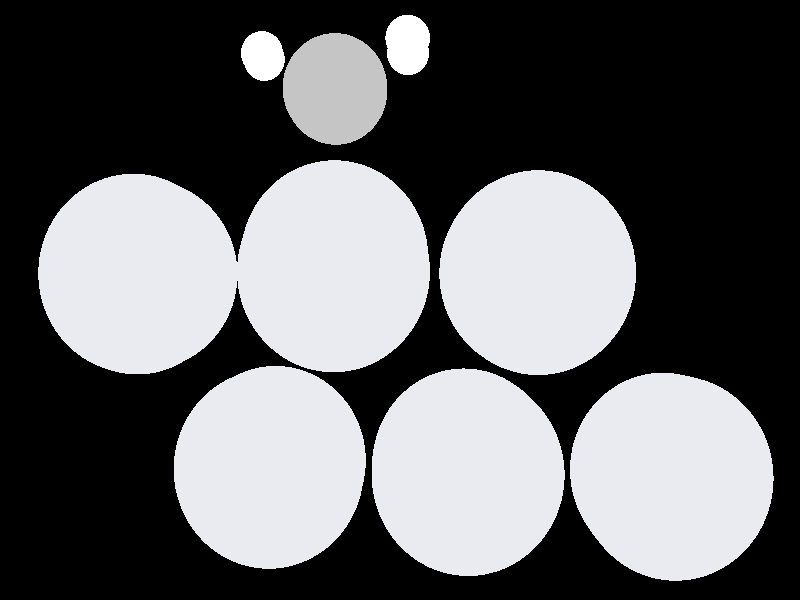 #include "colors.inc"
#include "finish.inc"

global_settings {assumed_gamma 1 max_trace_level 6}
background {color White transmit 1.0}
camera {perspective
  right -9.34*x up 6.69*y
  direction 100.00*z
  location <0,0,100.00> look_at <0,0,0>}


light_source {<  2.00,   3.00,  40.00> color White
  area_light <0.70, 0, 0>, <0, 0.70, 0>, 3, 3
  adaptive 1 jitter}
// no fog
#declare simple = finish {phong 0.7}
#declare pale = finish {ambient 0.5 diffuse 0.85 roughness 0.001 specular 0.200 }
#declare intermediate = finish {ambient 0.3 diffuse 0.6 specular 0.1 roughness 0.04}
#declare vmd = finish {ambient 0.0 diffuse 0.65 phong 0.1 phong_size 40.0 specular 0.5 }
#declare jmol = finish {ambient 0.2 diffuse 0.6 specular 1 roughness 0.001 metallic}
#declare ase2 = finish {ambient 0.05 brilliance 3 diffuse 0.6 metallic specular 0.7 roughness 0.04 reflection 0.15}
#declare ase3 = finish {ambient 0.15 brilliance 2 diffuse 0.6 metallic specular 1.0 roughness 0.001 reflection 0.0}
#declare glass = finish {ambient 0.05 diffuse 0.3 specular 1.0 roughness 0.001}
#declare glass2 = finish {ambient 0.01 diffuse 0.3 specular 1.0 reflection 0.25 roughness 0.001}
#declare Rcell = 0.050;
#declare Rbond = 0.100;

#macro atom(LOC, R, COL, TRANS, FIN)
  sphere{LOC, R texture{pigment{color COL transmit TRANS} finish{FIN}}}
#end
#macro constrain(LOC, R, COL, TRANS FIN)
union{torus{R, Rcell rotate 45*z texture{pigment{color COL transmit TRANS} finish{FIN}}}
     torus{R, Rcell rotate -45*z texture{pigment{color COL transmit TRANS} finish{FIN}}}
     translate LOC}
#end

// no cell vertices
atom(< -1.60,  -1.97, -10.09>, 1.16, rgb <0.82, 0.82, 0.88>, 0.0, ase3) // #0
atom(< -1.62,  -1.99,  -7.28>, 1.16, rgb <0.82, 0.82, 0.88>, 0.0, ase3) // #1
atom(< -1.60,  -1.97,  -4.47>, 1.16, rgb <0.82, 0.82, 0.88>, 0.0, ase3) // #2
atom(<  0.81,  -1.99,  -8.69>, 1.16, rgb <0.82, 0.82, 0.88>, 0.0, ase3) // #3
atom(<  0.81,  -1.99,  -5.87>, 1.16, rgb <0.82, 0.82, 0.88>, 0.0, ase3) // #4
atom(<  0.82,  -2.01,  -3.03>, 1.16, rgb <0.82, 0.82, 0.88>, 0.0, ase3) // #5
atom(<  3.29,  -2.03,  -7.28>, 1.16, rgb <0.82, 0.82, 0.88>, 0.0, ase3) // #6
atom(<  3.27,  -2.02,  -4.46>, 1.16, rgb <0.82, 0.82, 0.88>, 0.0, ase3) // #7
atom(<  3.27,  -2.02,  -1.61>, 1.16, rgb <0.82, 0.82, 0.88>, 0.0, ase3) // #8
atom(< -3.25,   0.31, -10.11>, 1.16, rgb <0.82, 0.82, 0.88>, 0.0, ase3) // #9
atom(< -3.29,   0.27,  -7.28>, 1.16, rgb <0.82, 0.82, 0.88>, 0.0, ase3) // #10
atom(< -3.25,   0.31,  -4.45>, 1.16, rgb <0.82, 0.82, 0.88>, 0.0, ase3) // #11
atom(< -0.81,   0.49,  -8.66>, 1.16, rgb <0.82, 0.82, 0.88>, 0.0, ase3) // #12
atom(< -0.81,   0.49,  -5.90>, 1.16, rgb <0.82, 0.82, 0.88>, 0.0, ase3) // #13
atom(< -0.80,   0.33,  -3.04>, 1.16, rgb <0.82, 0.82, 0.88>, 0.0, ase3) // #14
atom(<  1.69,   0.28,  -7.28>, 1.16, rgb <0.82, 0.82, 0.88>, 0.0, ase3) // #15
atom(<  1.64,   0.31,  -4.45>, 1.16, rgb <0.82, 0.82, 0.88>, 0.0, ase3) // #16
atom(<  1.64,   0.31,  -1.62>, 1.16, rgb <0.82, 0.82, 0.88>, 0.0, ase3) // #17
atom(< -0.81,   2.52,  -8.03>, 0.65, rgb <0.56, 0.56, 0.56>, 0.0, ase3) // #18
atom(< -0.81,   2.52,  -6.54>, 0.65, rgb <0.56, 0.56, 0.56>, 0.0, ase3) // #19
atom(< -1.72,   2.91,  -8.48>, 0.26, rgb <1.00, 1.00, 1.00>, 0.0, ase3) // #20
atom(<  0.09,   2.92,   0.00>, 0.26, rgb <1.00, 1.00, 1.00>, 0.0, ase3) // #21
atom(< -1.71,   2.92,  -6.08>, 0.26, rgb <1.00, 1.00, 1.00>, 0.0, ase3) // #22
atom(<  0.10,   2.92,  -6.09>, 0.26, rgb <1.00, 1.00, 1.00>, 0.0, ase3) // #23

// no constraints
